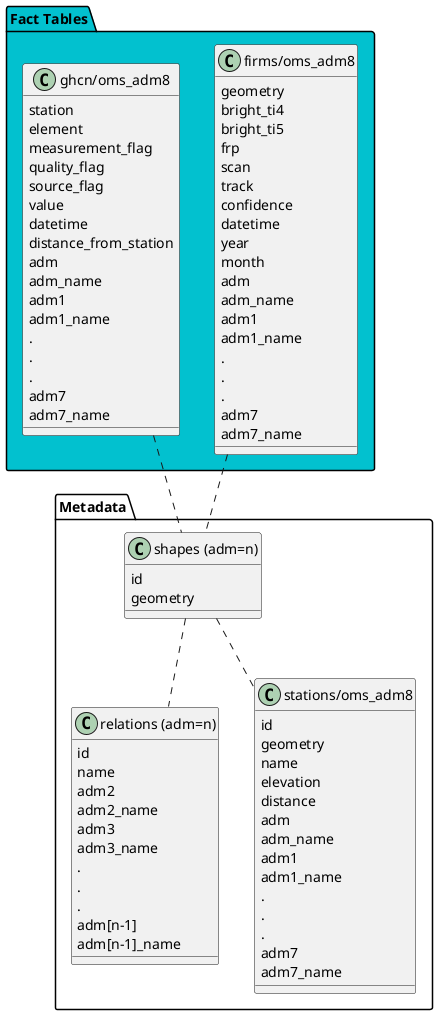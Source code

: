 @startuml

package Metadata {

    class "shapes (adm=n)" {
        id
        geometry
    }


    class "relations (adm=n)" {
        id
        name
        adm2
        adm2_name
        adm3
        adm3_name
        .
        .
        .
        adm[n-1]
        adm[n-1]_name
    }


    class "stations/oms_adm8" {
        id
        geometry
        name
        elevation
        distance
        adm
        adm_name
        adm1
        adm1_name
        .
        .
        .
        adm7
        adm7_name
    }

}

package "Fact Tables" #02c1cf {

    class "ghcn/oms_adm8" {
        station
        element
        measurement_flag
        quality_flag
        source_flag
        value
        datetime
        distance_from_station
        adm
        adm_name
        adm1
        adm1_name
        .
        .
        .
        adm7
        adm7_name
    }

    class "firms/oms_adm8" {
        geometry
        bright_ti4
        bright_ti5
        frp
        scan
        track
        confidence
        datetime
        year
        month
        adm
        adm_name
        adm1
        adm1_name
        .
        .
        .
        adm7
        adm7_name
    }
}


"shapes (adm=n)" .down. "relations (adm=n)"
"shapes (adm=n)" .down. "stations/oms_adm8"
"shapes (adm=n)" .up. "ghcn/oms_adm8"
"shapes (adm=n)" .up. "firms/oms_adm8"


@enduml